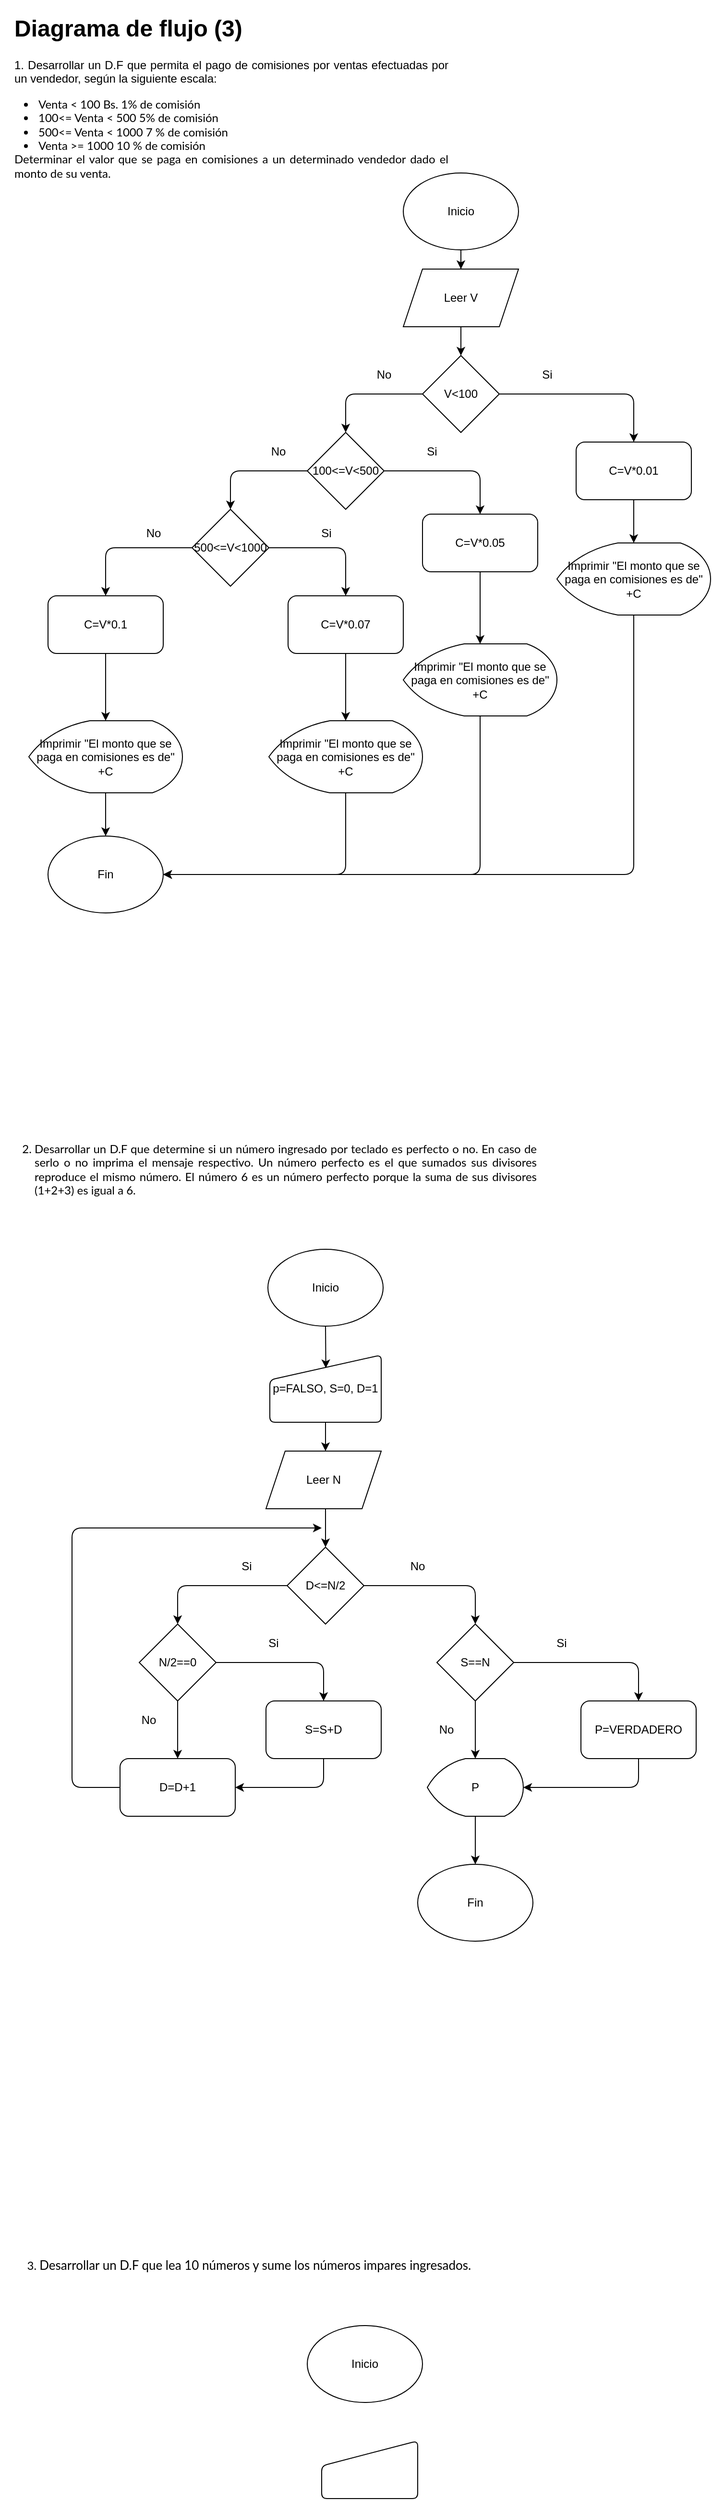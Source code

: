 <mxfile version="14.4.3" type="github">
  <diagram id="9Rhb1mpeZ9tAiZlq9oDw" name="Page-1">
    <mxGraphModel dx="1248" dy="677" grid="1" gridSize="10" guides="1" tooltips="1" connect="1" arrows="1" fold="1" page="1" pageScale="1" pageWidth="827" pageHeight="1169" math="0" shadow="0">
      <root>
        <mxCell id="0" />
        <mxCell id="1" parent="0" />
        <mxCell id="0DL_U8hL-LAHc2jkmgp_-1" value="&lt;h1 style=&quot;text-align: justify&quot;&gt;Diagrama de flujo (3)&lt;/h1&gt;&lt;p style=&quot;text-align: justify&quot;&gt;1. Desarrollar un D.F que permita el pago de comisiones por ventas efectuadas por un vendedor, según la siguiente escala:&lt;/p&gt;&lt;ul style=&quot;padding: 0px ; margin: 0px 0px 0px 25px ; font-family: &amp;#34;latoweb&amp;#34; , &amp;#34;lato extended&amp;#34; , &amp;#34;lato&amp;#34; , &amp;#34;helvetica neue&amp;#34; , &amp;#34;helvetica&amp;#34; , &amp;#34;arial&amp;#34; , sans-serif&quot;&gt;&lt;li style=&quot;text-align: justify&quot;&gt;&lt;span style=&quot;background-color: rgb(255 , 255 , 255)&quot;&gt;Venta &amp;lt; 100 Bs. 1% de comisión&lt;/span&gt;&lt;/li&gt;&lt;li style=&quot;text-align: justify&quot;&gt;&lt;span style=&quot;background-color: rgb(255 , 255 , 255)&quot;&gt;100&amp;lt;= Venta &amp;lt; 500 5% de comisión&lt;/span&gt;&lt;/li&gt;&lt;li style=&quot;text-align: justify&quot;&gt;&lt;span style=&quot;background-color: rgb(255 , 255 , 255)&quot;&gt;500&amp;lt;= Venta &amp;lt; 1000 7 % de comisión&lt;/span&gt;&lt;/li&gt;&lt;li style=&quot;text-align: justify&quot;&gt;&lt;span style=&quot;background-color: rgb(255 , 255 , 255)&quot;&gt;Venta &amp;gt;= 1000 10 % de comisión&lt;/span&gt;&lt;/li&gt;&lt;/ul&gt;&lt;div style=&quot;text-align: justify&quot;&gt;&lt;span style=&quot;font-family: &amp;#34;latoweb&amp;#34; , &amp;#34;lato extended&amp;#34; , &amp;#34;lato&amp;#34; , &amp;#34;helvetica neue&amp;#34; , &amp;#34;helvetica&amp;#34; , &amp;#34;arial&amp;#34; , sans-serif ; background-color: rgb(255 , 255 , 255)&quot;&gt;Determinar el valor que se paga en comisiones a un determinado vendedor dado el monto de su venta.&lt;/span&gt;&lt;font color=&quot;#2d3b45&quot; face=&quot;latoweb, lato extended, lato, helvetica neue, helvetica, arial, sans-serif&quot;&gt;&lt;br&gt;&lt;/font&gt;&lt;/div&gt;" style="text;html=1;strokeColor=none;fillColor=none;spacing=5;spacingTop=-20;whiteSpace=wrap;overflow=hidden;rounded=0;" parent="1" vertex="1">
          <mxGeometry x="30" y="30" width="460" height="180" as="geometry" />
        </mxCell>
        <mxCell id="0DL_U8hL-LAHc2jkmgp_-4" value="" style="edgeStyle=orthogonalEdgeStyle;rounded=0;orthogonalLoop=1;jettySize=auto;html=1;" parent="1" source="0DL_U8hL-LAHc2jkmgp_-2" target="0DL_U8hL-LAHc2jkmgp_-3" edge="1">
          <mxGeometry relative="1" as="geometry" />
        </mxCell>
        <mxCell id="0DL_U8hL-LAHc2jkmgp_-2" value="Inicio" style="ellipse;whiteSpace=wrap;html=1;" parent="1" vertex="1">
          <mxGeometry x="440" y="200" width="120" height="80" as="geometry" />
        </mxCell>
        <mxCell id="0DL_U8hL-LAHc2jkmgp_-9" value="" style="edgeStyle=orthogonalEdgeStyle;rounded=0;orthogonalLoop=1;jettySize=auto;html=1;" parent="1" source="0DL_U8hL-LAHc2jkmgp_-3" target="0DL_U8hL-LAHc2jkmgp_-5" edge="1">
          <mxGeometry relative="1" as="geometry" />
        </mxCell>
        <mxCell id="0DL_U8hL-LAHc2jkmgp_-3" value="Leer V" style="shape=parallelogram;perimeter=parallelogramPerimeter;whiteSpace=wrap;html=1;fixedSize=1;" parent="1" vertex="1">
          <mxGeometry x="440" y="300" width="120" height="60" as="geometry" />
        </mxCell>
        <mxCell id="0DL_U8hL-LAHc2jkmgp_-5" value="V&amp;lt;100" style="rhombus;whiteSpace=wrap;html=1;" parent="1" vertex="1">
          <mxGeometry x="460" y="390" width="80" height="80" as="geometry" />
        </mxCell>
        <mxCell id="0DL_U8hL-LAHc2jkmgp_-6" value="100&amp;lt;=V&amp;lt;500" style="rhombus;whiteSpace=wrap;html=1;" parent="1" vertex="1">
          <mxGeometry x="340" y="470" width="80" height="80" as="geometry" />
        </mxCell>
        <mxCell id="0DL_U8hL-LAHc2jkmgp_-7" value="500&amp;lt;=V&amp;lt;1000" style="rhombus;whiteSpace=wrap;html=1;" parent="1" vertex="1">
          <mxGeometry x="220" y="550" width="80" height="80" as="geometry" />
        </mxCell>
        <mxCell id="0DL_U8hL-LAHc2jkmgp_-10" value="" style="endArrow=classic;html=1;exitX=0;exitY=0.5;exitDx=0;exitDy=0;entryX=0.5;entryY=0;entryDx=0;entryDy=0;" parent="1" source="0DL_U8hL-LAHc2jkmgp_-5" target="0DL_U8hL-LAHc2jkmgp_-6" edge="1">
          <mxGeometry width="50" height="50" relative="1" as="geometry">
            <mxPoint x="390" y="470" as="sourcePoint" />
            <mxPoint x="440" y="420" as="targetPoint" />
            <Array as="points">
              <mxPoint x="380" y="430" />
            </Array>
          </mxGeometry>
        </mxCell>
        <mxCell id="0DL_U8hL-LAHc2jkmgp_-11" value="" style="endArrow=classic;html=1;exitX=0;exitY=0.5;exitDx=0;exitDy=0;entryX=0.5;entryY=0;entryDx=0;entryDy=0;" parent="1" source="0DL_U8hL-LAHc2jkmgp_-6" target="0DL_U8hL-LAHc2jkmgp_-7" edge="1">
          <mxGeometry width="50" height="50" relative="1" as="geometry">
            <mxPoint x="390" y="470" as="sourcePoint" />
            <mxPoint x="440" y="420" as="targetPoint" />
            <Array as="points">
              <mxPoint x="260" y="510" />
            </Array>
          </mxGeometry>
        </mxCell>
        <mxCell id="0DL_U8hL-LAHc2jkmgp_-12" value="" style="endArrow=classic;html=1;exitX=0;exitY=0.5;exitDx=0;exitDy=0;entryX=0.5;entryY=0;entryDx=0;entryDy=0;" parent="1" source="0DL_U8hL-LAHc2jkmgp_-7" target="0DL_U8hL-LAHc2jkmgp_-16" edge="1">
          <mxGeometry width="50" height="50" relative="1" as="geometry">
            <mxPoint x="390" y="470" as="sourcePoint" />
            <mxPoint x="130" y="630" as="targetPoint" />
            <Array as="points">
              <mxPoint x="130" y="590" />
            </Array>
          </mxGeometry>
        </mxCell>
        <mxCell id="0DL_U8hL-LAHc2jkmgp_-37" value="" style="edgeStyle=orthogonalEdgeStyle;rounded=0;orthogonalLoop=1;jettySize=auto;html=1;" parent="1" source="0DL_U8hL-LAHc2jkmgp_-13" target="0DL_U8hL-LAHc2jkmgp_-30" edge="1">
          <mxGeometry relative="1" as="geometry" />
        </mxCell>
        <mxCell id="0DL_U8hL-LAHc2jkmgp_-13" value="C=V*0.01" style="rounded=1;whiteSpace=wrap;html=1;" parent="1" vertex="1">
          <mxGeometry x="620" y="480" width="120" height="60" as="geometry" />
        </mxCell>
        <mxCell id="0DL_U8hL-LAHc2jkmgp_-38" value="" style="edgeStyle=orthogonalEdgeStyle;rounded=0;orthogonalLoop=1;jettySize=auto;html=1;" parent="1" source="0DL_U8hL-LAHc2jkmgp_-14" target="0DL_U8hL-LAHc2jkmgp_-36" edge="1">
          <mxGeometry relative="1" as="geometry" />
        </mxCell>
        <mxCell id="0DL_U8hL-LAHc2jkmgp_-14" value="C=V*0.05" style="rounded=1;whiteSpace=wrap;html=1;" parent="1" vertex="1">
          <mxGeometry x="460" y="555" width="120" height="60" as="geometry" />
        </mxCell>
        <mxCell id="0DL_U8hL-LAHc2jkmgp_-39" value="" style="edgeStyle=orthogonalEdgeStyle;rounded=0;orthogonalLoop=1;jettySize=auto;html=1;" parent="1" source="0DL_U8hL-LAHc2jkmgp_-15" target="0DL_U8hL-LAHc2jkmgp_-34" edge="1">
          <mxGeometry relative="1" as="geometry" />
        </mxCell>
        <mxCell id="0DL_U8hL-LAHc2jkmgp_-15" value="C=V*0.07" style="rounded=1;whiteSpace=wrap;html=1;" parent="1" vertex="1">
          <mxGeometry x="320" y="640" width="120" height="60" as="geometry" />
        </mxCell>
        <mxCell id="0DL_U8hL-LAHc2jkmgp_-40" value="" style="edgeStyle=orthogonalEdgeStyle;rounded=0;orthogonalLoop=1;jettySize=auto;html=1;" parent="1" source="0DL_U8hL-LAHc2jkmgp_-16" target="0DL_U8hL-LAHc2jkmgp_-35" edge="1">
          <mxGeometry relative="1" as="geometry" />
        </mxCell>
        <mxCell id="0DL_U8hL-LAHc2jkmgp_-16" value="C=V*0.1" style="rounded=1;whiteSpace=wrap;html=1;" parent="1" vertex="1">
          <mxGeometry x="70" y="640" width="120" height="60" as="geometry" />
        </mxCell>
        <mxCell id="0DL_U8hL-LAHc2jkmgp_-18" value="" style="endArrow=classic;html=1;exitX=1;exitY=0.5;exitDx=0;exitDy=0;entryX=0.5;entryY=0;entryDx=0;entryDy=0;" parent="1" source="0DL_U8hL-LAHc2jkmgp_-5" target="0DL_U8hL-LAHc2jkmgp_-13" edge="1">
          <mxGeometry width="50" height="50" relative="1" as="geometry">
            <mxPoint x="600" y="440" as="sourcePoint" />
            <mxPoint x="520" y="480" as="targetPoint" />
            <Array as="points">
              <mxPoint x="680" y="430" />
            </Array>
          </mxGeometry>
        </mxCell>
        <mxCell id="0DL_U8hL-LAHc2jkmgp_-19" value="" style="endArrow=classic;html=1;exitX=1;exitY=0.5;exitDx=0;exitDy=0;entryX=0.5;entryY=0;entryDx=0;entryDy=0;" parent="1" source="0DL_U8hL-LAHc2jkmgp_-6" target="0DL_U8hL-LAHc2jkmgp_-14" edge="1">
          <mxGeometry width="50" height="50" relative="1" as="geometry">
            <mxPoint x="490" y="470" as="sourcePoint" />
            <mxPoint x="540" y="420" as="targetPoint" />
            <Array as="points">
              <mxPoint x="520" y="510" />
            </Array>
          </mxGeometry>
        </mxCell>
        <mxCell id="0DL_U8hL-LAHc2jkmgp_-20" value="" style="endArrow=classic;html=1;entryX=0.5;entryY=0;entryDx=0;entryDy=0;exitX=1;exitY=0.5;exitDx=0;exitDy=0;" parent="1" source="0DL_U8hL-LAHc2jkmgp_-7" target="0DL_U8hL-LAHc2jkmgp_-15" edge="1">
          <mxGeometry width="50" height="50" relative="1" as="geometry">
            <mxPoint x="320" y="600" as="sourcePoint" />
            <mxPoint x="380" y="635" as="targetPoint" />
            <Array as="points">
              <mxPoint x="380" y="590" />
            </Array>
          </mxGeometry>
        </mxCell>
        <mxCell id="0DL_U8hL-LAHc2jkmgp_-22" value="No" style="text;html=1;strokeColor=none;fillColor=none;align=center;verticalAlign=middle;whiteSpace=wrap;rounded=0;" parent="1" vertex="1">
          <mxGeometry x="400" y="400" width="40" height="20" as="geometry" />
        </mxCell>
        <mxCell id="0DL_U8hL-LAHc2jkmgp_-23" value="No" style="text;html=1;strokeColor=none;fillColor=none;align=center;verticalAlign=middle;whiteSpace=wrap;rounded=0;" parent="1" vertex="1">
          <mxGeometry x="290" y="480" width="40" height="20" as="geometry" />
        </mxCell>
        <mxCell id="0DL_U8hL-LAHc2jkmgp_-24" value="No" style="text;html=1;strokeColor=none;fillColor=none;align=center;verticalAlign=middle;whiteSpace=wrap;rounded=0;" parent="1" vertex="1">
          <mxGeometry x="160" y="565" width="40" height="20" as="geometry" />
        </mxCell>
        <mxCell id="0DL_U8hL-LAHc2jkmgp_-26" value="Si" style="text;html=1;strokeColor=none;fillColor=none;align=center;verticalAlign=middle;whiteSpace=wrap;rounded=0;" parent="1" vertex="1">
          <mxGeometry x="570" y="400" width="40" height="20" as="geometry" />
        </mxCell>
        <mxCell id="0DL_U8hL-LAHc2jkmgp_-27" value="Si" style="text;html=1;strokeColor=none;fillColor=none;align=center;verticalAlign=middle;whiteSpace=wrap;rounded=0;" parent="1" vertex="1">
          <mxGeometry x="450" y="480" width="40" height="20" as="geometry" />
        </mxCell>
        <mxCell id="0DL_U8hL-LAHc2jkmgp_-28" value="Si" style="text;html=1;strokeColor=none;fillColor=none;align=center;verticalAlign=middle;whiteSpace=wrap;rounded=0;" parent="1" vertex="1">
          <mxGeometry x="340" y="565" width="40" height="20" as="geometry" />
        </mxCell>
        <mxCell id="0DL_U8hL-LAHc2jkmgp_-30" value="Imprimir &quot;El monto que se paga en comisiones es de&quot; +C" style="strokeWidth=1;html=1;shape=mxgraph.flowchart.display;whiteSpace=wrap;" parent="1" vertex="1">
          <mxGeometry x="600" y="585" width="160" height="75" as="geometry" />
        </mxCell>
        <mxCell id="0DL_U8hL-LAHc2jkmgp_-34" value="Imprimir &quot;El monto que se paga en comisiones es de&quot; +C" style="strokeWidth=1;html=1;shape=mxgraph.flowchart.display;whiteSpace=wrap;" parent="1" vertex="1">
          <mxGeometry x="300" y="770" width="160" height="75" as="geometry" />
        </mxCell>
        <mxCell id="0DL_U8hL-LAHc2jkmgp_-42" value="" style="edgeStyle=orthogonalEdgeStyle;rounded=0;orthogonalLoop=1;jettySize=auto;html=1;" parent="1" source="0DL_U8hL-LAHc2jkmgp_-35" target="0DL_U8hL-LAHc2jkmgp_-41" edge="1">
          <mxGeometry relative="1" as="geometry" />
        </mxCell>
        <mxCell id="0DL_U8hL-LAHc2jkmgp_-35" value="Imprimir &quot;El monto que se paga en comisiones es de&quot; +C" style="strokeWidth=1;html=1;shape=mxgraph.flowchart.display;whiteSpace=wrap;" parent="1" vertex="1">
          <mxGeometry x="50" y="770" width="160" height="75" as="geometry" />
        </mxCell>
        <mxCell id="0DL_U8hL-LAHc2jkmgp_-36" value="Imprimir &quot;El monto que se paga en comisiones es de&quot; +C" style="strokeWidth=1;html=1;shape=mxgraph.flowchart.display;whiteSpace=wrap;" parent="1" vertex="1">
          <mxGeometry x="440" y="690" width="160" height="75" as="geometry" />
        </mxCell>
        <mxCell id="0DL_U8hL-LAHc2jkmgp_-41" value="Fin" style="ellipse;whiteSpace=wrap;html=1;strokeWidth=1;" parent="1" vertex="1">
          <mxGeometry x="70" y="890" width="120" height="80" as="geometry" />
        </mxCell>
        <mxCell id="0DL_U8hL-LAHc2jkmgp_-43" value="" style="endArrow=classic;html=1;exitX=0.5;exitY=1;exitDx=0;exitDy=0;exitPerimeter=0;entryX=1;entryY=0.5;entryDx=0;entryDy=0;" parent="1" source="0DL_U8hL-LAHc2jkmgp_-34" target="0DL_U8hL-LAHc2jkmgp_-41" edge="1">
          <mxGeometry width="50" height="50" relative="1" as="geometry">
            <mxPoint x="490" y="800" as="sourcePoint" />
            <mxPoint x="540" y="750" as="targetPoint" />
            <Array as="points">
              <mxPoint x="380" y="930" />
            </Array>
          </mxGeometry>
        </mxCell>
        <mxCell id="0DL_U8hL-LAHc2jkmgp_-44" value="" style="endArrow=classic;html=1;exitX=0.5;exitY=1;exitDx=0;exitDy=0;exitPerimeter=0;entryX=1;entryY=0.5;entryDx=0;entryDy=0;" parent="1" source="0DL_U8hL-LAHc2jkmgp_-36" target="0DL_U8hL-LAHc2jkmgp_-41" edge="1">
          <mxGeometry width="50" height="50" relative="1" as="geometry">
            <mxPoint x="490" y="800" as="sourcePoint" />
            <mxPoint x="540" y="750" as="targetPoint" />
            <Array as="points">
              <mxPoint x="520" y="930" />
            </Array>
          </mxGeometry>
        </mxCell>
        <mxCell id="0DL_U8hL-LAHc2jkmgp_-45" value="" style="endArrow=classic;html=1;exitX=0.5;exitY=1;exitDx=0;exitDy=0;exitPerimeter=0;entryX=1;entryY=0.5;entryDx=0;entryDy=0;" parent="1" source="0DL_U8hL-LAHc2jkmgp_-30" target="0DL_U8hL-LAHc2jkmgp_-41" edge="1">
          <mxGeometry width="50" height="50" relative="1" as="geometry">
            <mxPoint x="490" y="800" as="sourcePoint" />
            <mxPoint x="540" y="750" as="targetPoint" />
            <Array as="points">
              <mxPoint x="680" y="930" />
            </Array>
          </mxGeometry>
        </mxCell>
        <mxCell id="0DL_U8hL-LAHc2jkmgp_-46" value="&lt;ol start=&quot;2&quot; style=&quot;padding: 0px ; margin: 0px 0px 6px 25px ; font-family: &amp;#34;latoweb&amp;#34; , &amp;#34;lato extended&amp;#34; , &amp;#34;lato&amp;#34; , &amp;#34;helvetica neue&amp;#34; , &amp;#34;helvetica&amp;#34; , &amp;#34;arial&amp;#34; , sans-serif ; background-color: rgb(255 , 255 , 255)&quot;&gt;&lt;li style=&quot;text-align: justify&quot;&gt;&lt;font style=&quot;font-size: 12px&quot;&gt;Desarrollar un D.F que determine si un número ingresado por teclado es perfecto o no. En caso de serlo o no imprima el mensaje respectivo. Un número perfecto es el que sumados sus divisores reproduce el mismo número. El número 6 es un número perfecto porque la suma de sus divisores (1+2+3) es igual a 6.&lt;/font&gt;&lt;/li&gt;&lt;/ol&gt;" style="text;html=1;strokeColor=none;fillColor=none;align=center;verticalAlign=middle;whiteSpace=wrap;rounded=0;" parent="1" vertex="1">
          <mxGeometry x="30" y="1230" width="550" height="20" as="geometry" />
        </mxCell>
        <mxCell id="0DL_U8hL-LAHc2jkmgp_-47" value="Inicio" style="ellipse;whiteSpace=wrap;html=1;strokeWidth=1;" parent="1" vertex="1">
          <mxGeometry x="299" y="1320" width="120" height="80" as="geometry" />
        </mxCell>
        <mxCell id="0DL_U8hL-LAHc2jkmgp_-48" value="Leer N" style="shape=parallelogram;perimeter=parallelogramPerimeter;whiteSpace=wrap;html=1;fixedSize=1;strokeWidth=1;" parent="1" vertex="1">
          <mxGeometry x="297" y="1530" width="120" height="60" as="geometry" />
        </mxCell>
        <mxCell id="0DL_U8hL-LAHc2jkmgp_-49" value="&lt;ol start=&quot;3&quot; style=&quot;padding: 0px ; margin: 0px 0px 6px 25px ; font-family: &amp;#34;latoweb&amp;#34; , &amp;#34;lato extended&amp;#34; , &amp;#34;lato&amp;#34; , &amp;#34;helvetica neue&amp;#34; , &amp;#34;helvetica&amp;#34; , &amp;#34;arial&amp;#34; , sans-serif ; background-color: rgb(255 , 255 , 255)&quot;&gt;&lt;li style=&quot;text-align: justify&quot;&gt;&lt;font style=&quot;font-size: 13px&quot;&gt;Desarrollar un D.F que lea 10 números y sume los números impares ingresados.&amp;nbsp;&lt;/font&gt;&lt;/li&gt;&lt;/ol&gt;" style="text;html=1;strokeColor=none;fillColor=none;align=center;verticalAlign=middle;whiteSpace=wrap;rounded=0;" parent="1" vertex="1">
          <mxGeometry x="20" y="2370" width="510" height="20" as="geometry" />
        </mxCell>
        <mxCell id="0DL_U8hL-LAHc2jkmgp_-51" value="Inicio" style="ellipse;whiteSpace=wrap;html=1;rounded=0;sketch=0;" parent="1" vertex="1">
          <mxGeometry x="340" y="2440" width="120" height="80" as="geometry" />
        </mxCell>
        <mxCell id="0DL_U8hL-LAHc2jkmgp_-62" value="" style="edgeStyle=orthogonalEdgeStyle;curved=0;rounded=1;sketch=0;orthogonalLoop=1;jettySize=auto;html=1;" parent="1" source="0DL_U8hL-LAHc2jkmgp_-52" edge="1">
          <mxGeometry relative="1" as="geometry">
            <mxPoint x="359" y="1530" as="targetPoint" />
          </mxGeometry>
        </mxCell>
        <mxCell id="0DL_U8hL-LAHc2jkmgp_-52" value="p=FALSO, S=0, D=1" style="html=1;strokeWidth=1;shape=manualInput;whiteSpace=wrap;rounded=1;size=26;arcSize=11;sketch=0;" parent="1" vertex="1">
          <mxGeometry x="301" y="1430" width="116" height="70" as="geometry" />
        </mxCell>
        <mxCell id="0DL_U8hL-LAHc2jkmgp_-53" value="D&amp;lt;=N/2" style="rhombus;whiteSpace=wrap;html=1;rounded=0;sketch=0;strokeWidth=1;" parent="1" vertex="1">
          <mxGeometry x="319" y="1630" width="80" height="80" as="geometry" />
        </mxCell>
        <mxCell id="0DL_U8hL-LAHc2jkmgp_-54" value="S==N" style="rhombus;whiteSpace=wrap;html=1;rounded=0;sketch=0;strokeWidth=1;" parent="1" vertex="1">
          <mxGeometry x="475" y="1710" width="80" height="80" as="geometry" />
        </mxCell>
        <mxCell id="0DL_U8hL-LAHc2jkmgp_-55" value="N/2==0" style="rhombus;whiteSpace=wrap;html=1;rounded=0;sketch=0;strokeWidth=1;" parent="1" vertex="1">
          <mxGeometry x="165" y="1710" width="80" height="80" as="geometry" />
        </mxCell>
        <mxCell id="0DL_U8hL-LAHc2jkmgp_-56" value="P=VERDADERO" style="rounded=1;whiteSpace=wrap;html=1;sketch=0;strokeWidth=1;" parent="1" vertex="1">
          <mxGeometry x="625" y="1790" width="120" height="60" as="geometry" />
        </mxCell>
        <mxCell id="0DL_U8hL-LAHc2jkmgp_-57" value="P" style="strokeWidth=1;html=1;shape=mxgraph.flowchart.display;whiteSpace=wrap;rounded=0;sketch=0;" parent="1" vertex="1">
          <mxGeometry x="465" y="1850" width="100" height="60" as="geometry" />
        </mxCell>
        <mxCell id="0DL_U8hL-LAHc2jkmgp_-58" value="Fin" style="ellipse;whiteSpace=wrap;html=1;rounded=0;sketch=0;strokeWidth=1;" parent="1" vertex="1">
          <mxGeometry x="455" y="1960" width="120" height="80" as="geometry" />
        </mxCell>
        <mxCell id="0DL_U8hL-LAHc2jkmgp_-59" value="S=S+D" style="rounded=1;whiteSpace=wrap;html=1;sketch=0;strokeWidth=1;" parent="1" vertex="1">
          <mxGeometry x="297" y="1790" width="120" height="60" as="geometry" />
        </mxCell>
        <mxCell id="0DL_U8hL-LAHc2jkmgp_-60" value="D=D+1" style="rounded=1;whiteSpace=wrap;html=1;sketch=0;strokeWidth=1;" parent="1" vertex="1">
          <mxGeometry x="145" y="1850" width="120" height="60" as="geometry" />
        </mxCell>
        <mxCell id="0DL_U8hL-LAHc2jkmgp_-63" value="" style="endArrow=classic;html=1;exitX=0.5;exitY=1;exitDx=0;exitDy=0;entryX=0.503;entryY=0.195;entryDx=0;entryDy=0;entryPerimeter=0;" parent="1" source="0DL_U8hL-LAHc2jkmgp_-47" target="0DL_U8hL-LAHc2jkmgp_-52" edge="1">
          <mxGeometry width="50" height="50" relative="1" as="geometry">
            <mxPoint x="345" y="1680" as="sourcePoint" />
            <mxPoint x="395" y="1630" as="targetPoint" />
          </mxGeometry>
        </mxCell>
        <mxCell id="0DL_U8hL-LAHc2jkmgp_-64" value="" style="endArrow=classic;html=1;entryX=0.5;entryY=0;entryDx=0;entryDy=0;" parent="1" target="0DL_U8hL-LAHc2jkmgp_-53" edge="1">
          <mxGeometry width="50" height="50" relative="1" as="geometry">
            <mxPoint x="359" y="1590" as="sourcePoint" />
            <mxPoint x="395" y="1630" as="targetPoint" />
          </mxGeometry>
        </mxCell>
        <mxCell id="0DL_U8hL-LAHc2jkmgp_-65" value="" style="endArrow=classic;html=1;exitX=0;exitY=0.5;exitDx=0;exitDy=0;entryX=0.5;entryY=0;entryDx=0;entryDy=0;" parent="1" source="0DL_U8hL-LAHc2jkmgp_-53" target="0DL_U8hL-LAHc2jkmgp_-55" edge="1">
          <mxGeometry width="50" height="50" relative="1" as="geometry">
            <mxPoint x="345" y="1770" as="sourcePoint" />
            <mxPoint x="395" y="1720" as="targetPoint" />
            <Array as="points">
              <mxPoint x="205" y="1670" />
            </Array>
          </mxGeometry>
        </mxCell>
        <mxCell id="0DL_U8hL-LAHc2jkmgp_-66" value="" style="endArrow=classic;html=1;exitX=1;exitY=0.5;exitDx=0;exitDy=0;entryX=0.5;entryY=0;entryDx=0;entryDy=0;" parent="1" source="0DL_U8hL-LAHc2jkmgp_-53" target="0DL_U8hL-LAHc2jkmgp_-54" edge="1">
          <mxGeometry width="50" height="50" relative="1" as="geometry">
            <mxPoint x="345" y="1770" as="sourcePoint" />
            <mxPoint x="395" y="1720" as="targetPoint" />
            <Array as="points">
              <mxPoint x="515" y="1670" />
            </Array>
          </mxGeometry>
        </mxCell>
        <mxCell id="0DL_U8hL-LAHc2jkmgp_-67" value="" style="endArrow=classic;html=1;exitX=1;exitY=0.5;exitDx=0;exitDy=0;entryX=0.5;entryY=0;entryDx=0;entryDy=0;" parent="1" source="0DL_U8hL-LAHc2jkmgp_-54" target="0DL_U8hL-LAHc2jkmgp_-56" edge="1">
          <mxGeometry width="50" height="50" relative="1" as="geometry">
            <mxPoint x="345" y="1770" as="sourcePoint" />
            <mxPoint x="395" y="1720" as="targetPoint" />
            <Array as="points">
              <mxPoint x="685" y="1750" />
            </Array>
          </mxGeometry>
        </mxCell>
        <mxCell id="0DL_U8hL-LAHc2jkmgp_-68" value="" style="endArrow=classic;html=1;exitX=0.5;exitY=1;exitDx=0;exitDy=0;entryX=0.5;entryY=0;entryDx=0;entryDy=0;entryPerimeter=0;" parent="1" source="0DL_U8hL-LAHc2jkmgp_-54" target="0DL_U8hL-LAHc2jkmgp_-57" edge="1">
          <mxGeometry width="50" height="50" relative="1" as="geometry">
            <mxPoint x="345" y="1770" as="sourcePoint" />
            <mxPoint x="395" y="1720" as="targetPoint" />
          </mxGeometry>
        </mxCell>
        <mxCell id="0DL_U8hL-LAHc2jkmgp_-69" value="" style="endArrow=classic;html=1;exitX=0.5;exitY=1;exitDx=0;exitDy=0;exitPerimeter=0;entryX=0.5;entryY=0;entryDx=0;entryDy=0;" parent="1" source="0DL_U8hL-LAHc2jkmgp_-57" target="0DL_U8hL-LAHc2jkmgp_-58" edge="1">
          <mxGeometry width="50" height="50" relative="1" as="geometry">
            <mxPoint x="345" y="1770" as="sourcePoint" />
            <mxPoint x="395" y="1720" as="targetPoint" />
          </mxGeometry>
        </mxCell>
        <mxCell id="0DL_U8hL-LAHc2jkmgp_-70" value="" style="endArrow=classic;html=1;exitX=0.5;exitY=1;exitDx=0;exitDy=0;entryX=1;entryY=0.5;entryDx=0;entryDy=0;entryPerimeter=0;" parent="1" source="0DL_U8hL-LAHc2jkmgp_-56" target="0DL_U8hL-LAHc2jkmgp_-57" edge="1">
          <mxGeometry width="50" height="50" relative="1" as="geometry">
            <mxPoint x="345" y="1770" as="sourcePoint" />
            <mxPoint x="395" y="1720" as="targetPoint" />
            <Array as="points">
              <mxPoint x="685" y="1880" />
            </Array>
          </mxGeometry>
        </mxCell>
        <mxCell id="0DL_U8hL-LAHc2jkmgp_-71" value="" style="endArrow=classic;html=1;exitX=1;exitY=0.5;exitDx=0;exitDy=0;entryX=0.5;entryY=0;entryDx=0;entryDy=0;" parent="1" source="0DL_U8hL-LAHc2jkmgp_-55" target="0DL_U8hL-LAHc2jkmgp_-59" edge="1">
          <mxGeometry width="50" height="50" relative="1" as="geometry">
            <mxPoint x="345" y="1860" as="sourcePoint" />
            <mxPoint x="395" y="1810" as="targetPoint" />
            <Array as="points">
              <mxPoint x="357" y="1750" />
            </Array>
          </mxGeometry>
        </mxCell>
        <mxCell id="0DL_U8hL-LAHc2jkmgp_-72" value="" style="endArrow=classic;html=1;exitX=0.5;exitY=1;exitDx=0;exitDy=0;entryX=0.5;entryY=0;entryDx=0;entryDy=0;" parent="1" source="0DL_U8hL-LAHc2jkmgp_-55" target="0DL_U8hL-LAHc2jkmgp_-60" edge="1">
          <mxGeometry width="50" height="50" relative="1" as="geometry">
            <mxPoint x="345" y="1860" as="sourcePoint" />
            <mxPoint x="395" y="1810" as="targetPoint" />
          </mxGeometry>
        </mxCell>
        <mxCell id="0DL_U8hL-LAHc2jkmgp_-74" value="" style="endArrow=classic;html=1;exitX=0.5;exitY=1;exitDx=0;exitDy=0;entryX=1;entryY=0.5;entryDx=0;entryDy=0;" parent="1" source="0DL_U8hL-LAHc2jkmgp_-59" target="0DL_U8hL-LAHc2jkmgp_-60" edge="1">
          <mxGeometry width="50" height="50" relative="1" as="geometry">
            <mxPoint x="345" y="1860" as="sourcePoint" />
            <mxPoint x="395" y="1810" as="targetPoint" />
            <Array as="points">
              <mxPoint x="357" y="1880" />
            </Array>
          </mxGeometry>
        </mxCell>
        <mxCell id="0DL_U8hL-LAHc2jkmgp_-75" value="" style="endArrow=classic;html=1;exitX=0;exitY=0.5;exitDx=0;exitDy=0;" parent="1" source="0DL_U8hL-LAHc2jkmgp_-60" edge="1">
          <mxGeometry width="50" height="50" relative="1" as="geometry">
            <mxPoint x="345" y="1860" as="sourcePoint" />
            <mxPoint x="355" y="1610" as="targetPoint" />
            <Array as="points">
              <mxPoint x="95" y="1880" />
              <mxPoint x="95" y="1610" />
            </Array>
          </mxGeometry>
        </mxCell>
        <mxCell id="0DL_U8hL-LAHc2jkmgp_-76" value="Si" style="text;html=1;strokeColor=none;fillColor=none;align=center;verticalAlign=middle;whiteSpace=wrap;rounded=0;sketch=0;" parent="1" vertex="1">
          <mxGeometry x="585" y="1720" width="40" height="20" as="geometry" />
        </mxCell>
        <mxCell id="0DL_U8hL-LAHc2jkmgp_-77" value="Si" style="text;html=1;strokeColor=none;fillColor=none;align=center;verticalAlign=middle;whiteSpace=wrap;rounded=0;sketch=0;" parent="1" vertex="1">
          <mxGeometry x="257" y="1640" width="40" height="20" as="geometry" />
        </mxCell>
        <mxCell id="0DL_U8hL-LAHc2jkmgp_-78" value="Si" style="text;html=1;strokeColor=none;fillColor=none;align=center;verticalAlign=middle;whiteSpace=wrap;rounded=0;sketch=0;" parent="1" vertex="1">
          <mxGeometry x="285" y="1720" width="40" height="20" as="geometry" />
        </mxCell>
        <mxCell id="0DL_U8hL-LAHc2jkmgp_-79" value="No" style="text;html=1;strokeColor=none;fillColor=none;align=center;verticalAlign=middle;whiteSpace=wrap;rounded=0;sketch=0;" parent="1" vertex="1">
          <mxGeometry x="155" y="1800" width="40" height="20" as="geometry" />
        </mxCell>
        <mxCell id="0DL_U8hL-LAHc2jkmgp_-80" value="No" style="text;html=1;strokeColor=none;fillColor=none;align=center;verticalAlign=middle;whiteSpace=wrap;rounded=0;sketch=0;" parent="1" vertex="1">
          <mxGeometry x="435" y="1640" width="40" height="20" as="geometry" />
        </mxCell>
        <mxCell id="0DL_U8hL-LAHc2jkmgp_-81" value="No" style="text;html=1;strokeColor=none;fillColor=none;align=center;verticalAlign=middle;whiteSpace=wrap;rounded=0;sketch=0;" parent="1" vertex="1">
          <mxGeometry x="465" y="1810" width="40" height="20" as="geometry" />
        </mxCell>
        <mxCell id="5ARqb18bl9KyJEkuBXhZ-1" value="" style="html=1;strokeWidth=1;shape=manualInput;whiteSpace=wrap;rounded=1;size=26;arcSize=11;" vertex="1" parent="1">
          <mxGeometry x="355" y="2560" width="100" height="60" as="geometry" />
        </mxCell>
      </root>
    </mxGraphModel>
  </diagram>
</mxfile>
